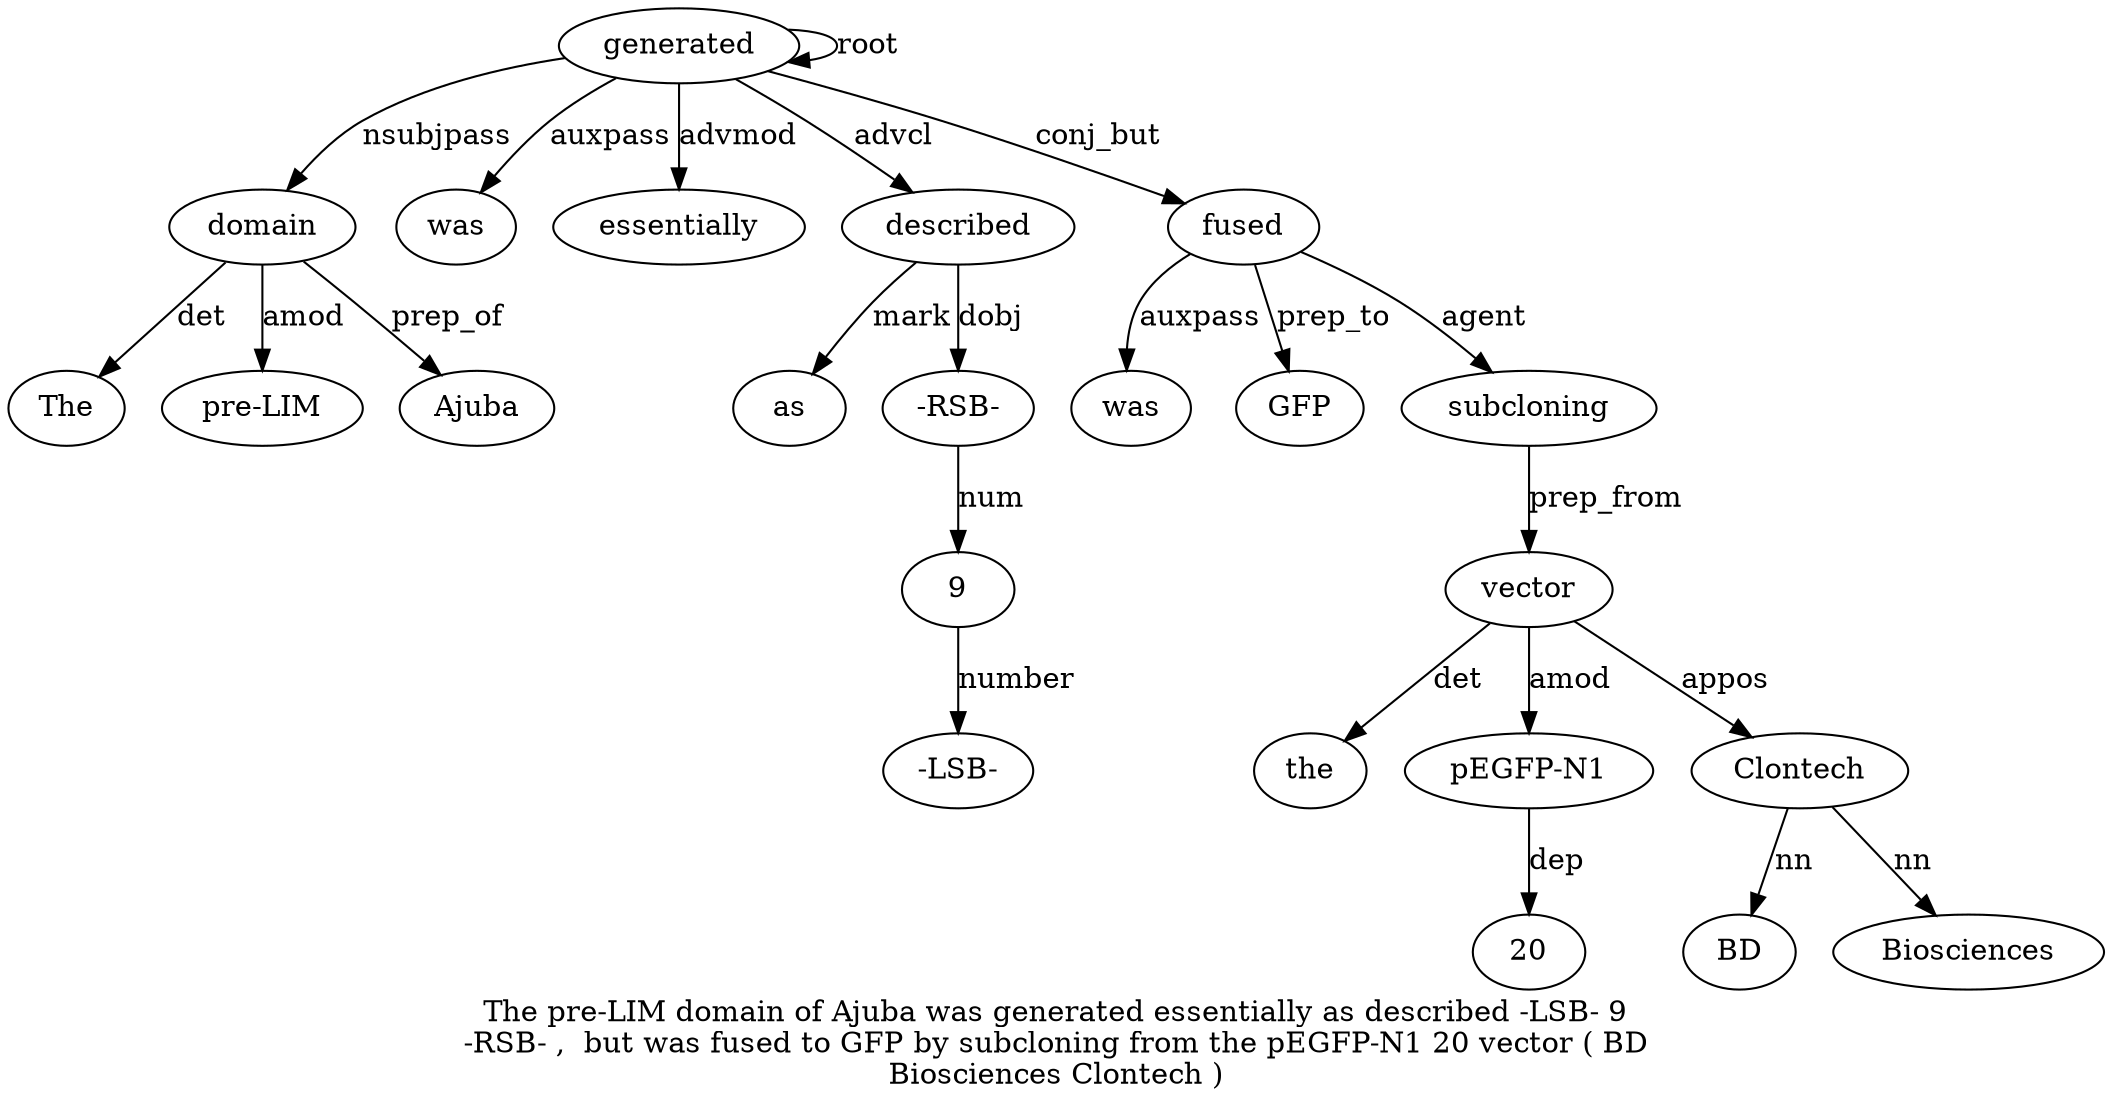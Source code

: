 digraph "The pre-LIM domain of Ajuba was generated essentially as described -LSB- 9 -RSB- ,  but was fused to GFP by subcloning from the pEGFP-N1 20 vector ( BD Biosciences Clontech )" {
label="The pre-LIM domain of Ajuba was generated essentially as described -LSB- 9
-RSB- ,  but was fused to GFP by subcloning from the pEGFP-N1 20 vector ( BD
Biosciences Clontech )";
domain3 [style=filled, fillcolor=white, label=domain];
The1 [style=filled, fillcolor=white, label=The];
domain3 -> The1  [label=det];
"pre-LIM2" [style=filled, fillcolor=white, label="pre-LIM"];
domain3 -> "pre-LIM2"  [label=amod];
generated7 [style=filled, fillcolor=white, label=generated];
generated7 -> domain3  [label=nsubjpass];
Ajuba5 [style=filled, fillcolor=white, label=Ajuba];
domain3 -> Ajuba5  [label=prep_of];
was6 [style=filled, fillcolor=white, label=was];
generated7 -> was6  [label=auxpass];
generated7 -> generated7  [label=root];
essentially8 [style=filled, fillcolor=white, label=essentially];
generated7 -> essentially8  [label=advmod];
described10 [style=filled, fillcolor=white, label=described];
as9 [style=filled, fillcolor=white, label=as];
described10 -> as9  [label=mark];
generated7 -> described10  [label=advcl];
912 [style=filled, fillcolor=white, label=9];
"-LSB-11" [style=filled, fillcolor=white, label="-LSB-"];
912 -> "-LSB-11"  [label=number];
"-RSB-13" [style=filled, fillcolor=white, label="-RSB-"];
"-RSB-13" -> 912  [label=num];
described10 -> "-RSB-13"  [label=dobj];
fused17 [style=filled, fillcolor=white, label=fused];
was16 [style=filled, fillcolor=white, label=was];
fused17 -> was16  [label=auxpass];
generated7 -> fused17  [label=conj_but];
GFP19 [style=filled, fillcolor=white, label=GFP];
fused17 -> GFP19  [label=prep_to];
subcloning21 [style=filled, fillcolor=white, label=subcloning];
fused17 -> subcloning21  [label=agent];
vector26 [style=filled, fillcolor=white, label=vector];
the23 [style=filled, fillcolor=white, label=the];
vector26 -> the23  [label=det];
"pEGFP-N124" [style=filled, fillcolor=white, label="pEGFP-N1"];
vector26 -> "pEGFP-N124"  [label=amod];
2025 [style=filled, fillcolor=white, label=20];
"pEGFP-N124" -> 2025  [label=dep];
subcloning21 -> vector26  [label=prep_from];
Clontech30 [style=filled, fillcolor=white, label=Clontech];
BD28 [style=filled, fillcolor=white, label=BD];
Clontech30 -> BD28  [label=nn];
Biosciences29 [style=filled, fillcolor=white, label=Biosciences];
Clontech30 -> Biosciences29  [label=nn];
vector26 -> Clontech30  [label=appos];
}
